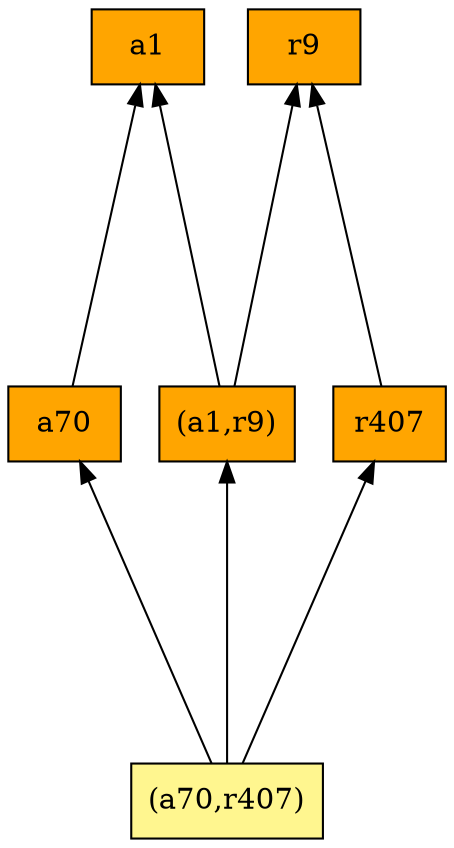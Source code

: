 digraph G {
rankdir=BT;ranksep="2.0";
"(a1,r9)" [shape=record,fillcolor=orange,style=filled,label="{(a1,r9)}"];
"a1" [shape=record,fillcolor=orange,style=filled,label="{a1}"];
"(a70,r407)" [shape=record,fillcolor=khaki1,style=filled,label="{(a70,r407)}"];
"r407" [shape=record,fillcolor=orange,style=filled,label="{r407}"];
"r9" [shape=record,fillcolor=orange,style=filled,label="{r9}"];
"a70" [shape=record,fillcolor=orange,style=filled,label="{a70}"];
"(a1,r9)" -> "r9"
"(a1,r9)" -> "a1"
"(a70,r407)" -> "(a1,r9)"
"(a70,r407)" -> "a70"
"(a70,r407)" -> "r407"
"r407" -> "r9"
"a70" -> "a1"
}